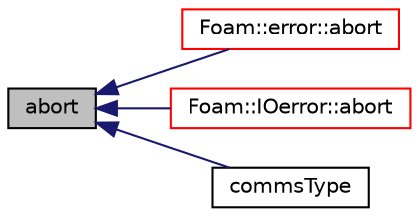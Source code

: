 digraph "abort"
{
  bgcolor="transparent";
  edge [fontname="Helvetica",fontsize="10",labelfontname="Helvetica",labelfontsize="10"];
  node [fontname="Helvetica",fontsize="10",shape=record];
  rankdir="LR";
  Node1 [label="abort",height=0.2,width=0.4,color="black", fillcolor="grey75", style="filled", fontcolor="black"];
  Node1 -> Node2 [dir="back",color="midnightblue",fontsize="10",style="solid",fontname="Helvetica"];
  Node2 [label="Foam::error::abort",height=0.2,width=0.4,color="red",URL="$a00684.html#ac54f53dc342019e8db34f4aa581a5792",tooltip="Abort : used to stop code for fatal errors. "];
  Node1 -> Node3 [dir="back",color="midnightblue",fontsize="10",style="solid",fontname="Helvetica"];
  Node3 [label="Foam::IOerror::abort",height=0.2,width=0.4,color="red",URL="$a01191.html#ac54f53dc342019e8db34f4aa581a5792",tooltip="Abort : used to stop code for fatal errors. "];
  Node1 -> Node4 [dir="back",color="midnightblue",fontsize="10",style="solid",fontname="Helvetica"];
  Node4 [label="commsType",height=0.2,width=0.4,color="black",URL="$a02861.html#a196281c32ccd82813f46c7cfc6af4668",tooltip="Set the communications type of the stream. "];
}
